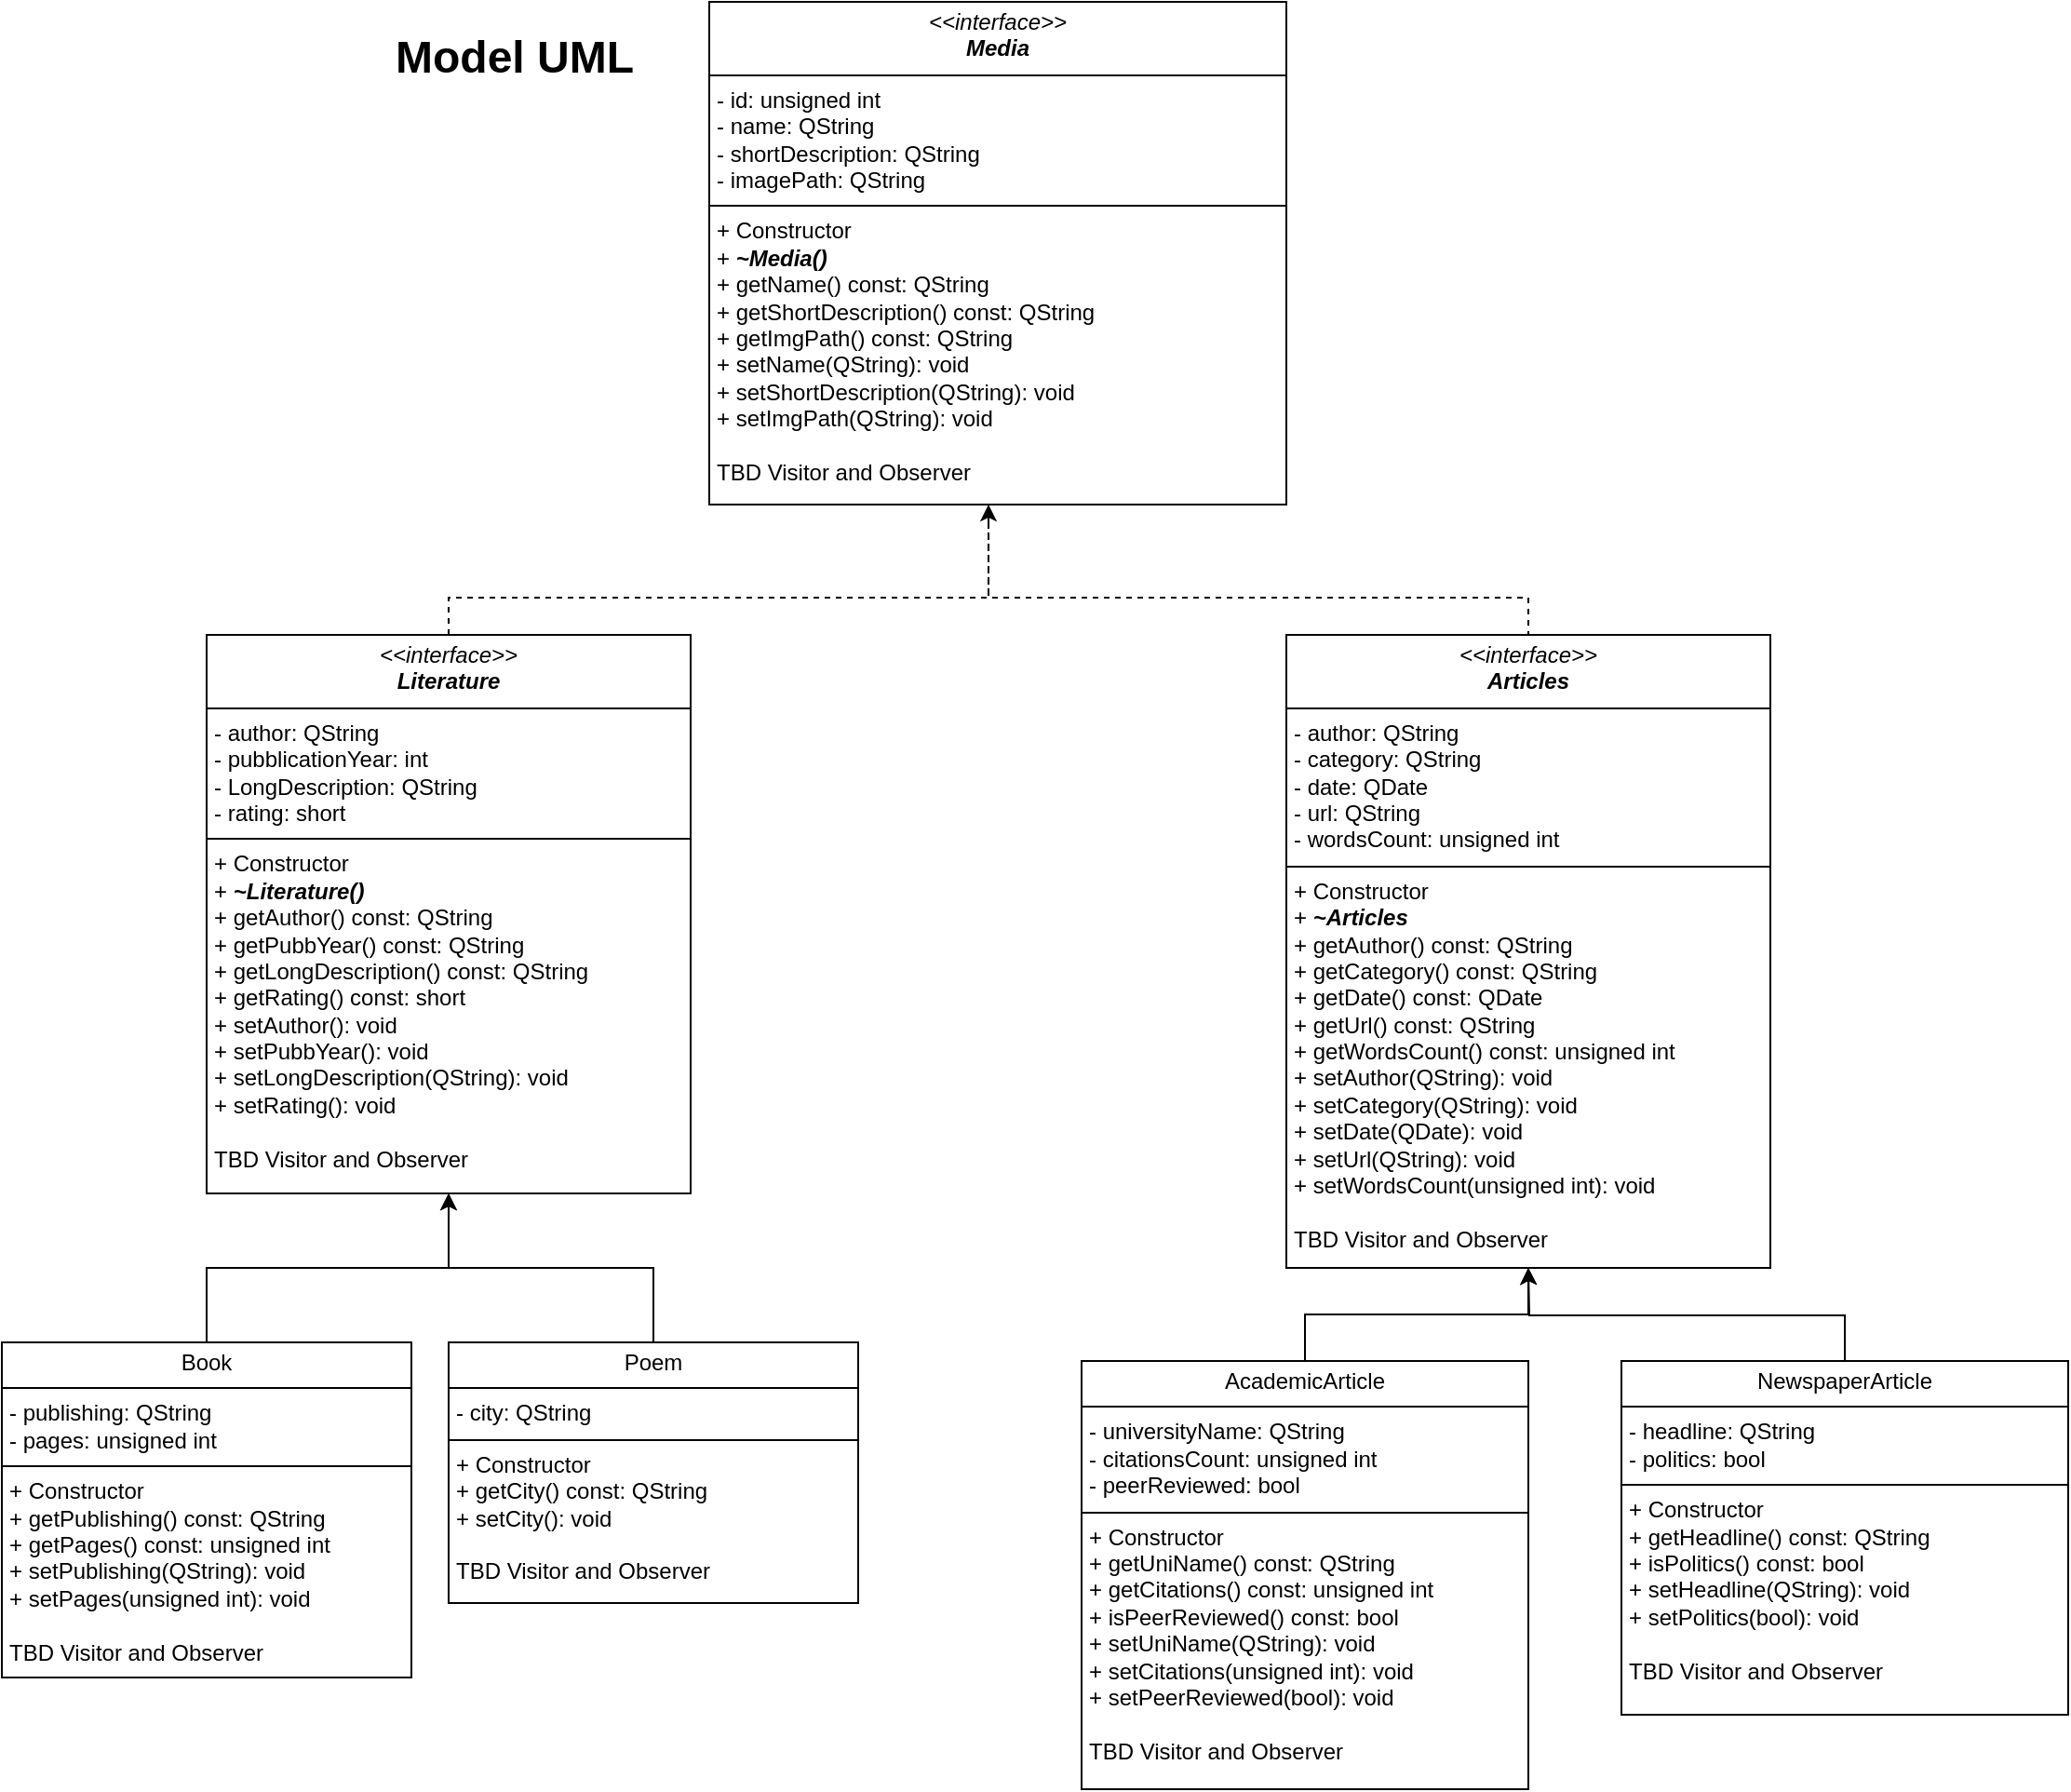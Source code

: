 <mxfile version="26.0.12">
  <diagram id="C5RBs43oDa-KdzZeNtuy" name="Page-1">
    <mxGraphModel dx="2532" dy="1544" grid="1" gridSize="10" guides="1" tooltips="1" connect="1" arrows="1" fold="1" page="1" pageScale="1" pageWidth="1169" pageHeight="1654" math="0" shadow="0">
      <root>
        <mxCell id="WIyWlLk6GJQsqaUBKTNV-0" />
        <mxCell id="WIyWlLk6GJQsqaUBKTNV-1" parent="WIyWlLk6GJQsqaUBKTNV-0" />
        <mxCell id="jA1fD4D_odN2da1G5sag-5" value="&lt;p style=&quot;margin:0px;margin-top:4px;text-align:center;&quot;&gt;&lt;i&gt;&amp;lt;&amp;lt;interface&amp;gt;&amp;gt;&lt;/i&gt;&lt;br&gt;&lt;b&gt;&lt;i&gt;Media&lt;/i&gt;&lt;/b&gt;&lt;/p&gt;&lt;hr size=&quot;1&quot; style=&quot;border-style:solid;&quot;&gt;&lt;p style=&quot;margin:0px;margin-left:4px;&quot;&gt;- id: unsigned int&lt;/p&gt;&lt;p style=&quot;margin:0px;margin-left:4px;&quot;&gt;- name: QString&lt;/p&gt;&lt;p style=&quot;margin:0px;margin-left:4px;&quot;&gt;- shortDescription: QString&lt;br&gt;- imagePath:&amp;nbsp;&lt;span style=&quot;background-color: transparent; color: light-dark(rgb(0, 0, 0), rgb(255, 255, 255));&quot;&gt;QString&lt;/span&gt;&lt;/p&gt;&lt;hr size=&quot;1&quot; style=&quot;border-style:solid;&quot;&gt;&lt;p style=&quot;margin:0px;margin-left:4px;&quot;&gt;+ Constructor&lt;/p&gt;&lt;p style=&quot;margin:0px;margin-left:4px;&quot;&gt;+ &lt;b&gt;&lt;i&gt;~Media()&lt;/i&gt;&lt;/b&gt;&lt;/p&gt;&lt;p style=&quot;margin:0px;margin-left:4px;&quot;&gt;+ getName() const: QString&lt;br&gt;+ getShortDescription() const: QString&lt;br&gt;&lt;/p&gt;&lt;p style=&quot;margin:0px;margin-left:4px;&quot;&gt;+ getImgPath() const: QString&lt;br&gt;&lt;/p&gt;&lt;p style=&quot;margin:0px;margin-left:4px;&quot;&gt;+ setName(QString): void&lt;/p&gt;&lt;p style=&quot;margin:0px;margin-left:4px;&quot;&gt;+ setShortDescription(QString): void&lt;/p&gt;&lt;p style=&quot;margin:0px;margin-left:4px;&quot;&gt;+ setImgPath(QString): void&lt;/p&gt;&lt;p style=&quot;margin:0px;margin-left:4px;&quot;&gt;&lt;br&gt;&lt;/p&gt;&lt;p style=&quot;margin:0px;margin-left:4px;&quot;&gt;TBD Visitor and Observer&lt;/p&gt;" style="verticalAlign=top;align=left;overflow=fill;html=1;whiteSpace=wrap;" vertex="1" parent="WIyWlLk6GJQsqaUBKTNV-1">
          <mxGeometry x="420" y="30" width="310" height="270" as="geometry" />
        </mxCell>
        <mxCell id="jA1fD4D_odN2da1G5sag-6" value="&lt;p style=&quot;margin:0px;margin-top:4px;text-align:center;&quot;&gt;&lt;i&gt;&amp;lt;&amp;lt;interface&amp;gt;&amp;gt;&lt;/i&gt;&lt;br&gt;&lt;b&gt;&lt;i&gt;Literature&lt;/i&gt;&lt;/b&gt;&lt;/p&gt;&lt;hr size=&quot;1&quot; style=&quot;border-style:solid;&quot;&gt;&lt;p style=&quot;margin:0px;margin-left:4px;&quot;&gt;- author: QString&lt;/p&gt;&lt;p style=&quot;margin:0px;margin-left:4px;&quot;&gt;- pubblicationYear: int&lt;/p&gt;&lt;p style=&quot;margin:0px;margin-left:4px;&quot;&gt;- LongDescription: QString&lt;/p&gt;&lt;p style=&quot;margin:0px;margin-left:4px;&quot;&gt;- rating: short&lt;/p&gt;&lt;hr size=&quot;1&quot; style=&quot;border-style:solid;&quot;&gt;&lt;p style=&quot;margin: 0px 0px 0px 4px;&quot;&gt;+ Constructor&lt;/p&gt;&lt;p style=&quot;margin: 0px 0px 0px 4px;&quot;&gt;+&amp;nbsp;&lt;b&gt;&lt;i&gt;~&lt;/i&gt;&lt;/b&gt;&lt;b style=&quot;text-align: center;&quot;&gt;&lt;i&gt;Literature&lt;/i&gt;&lt;/b&gt;&lt;b&gt;&lt;i&gt;()&lt;/i&gt;&lt;/b&gt;&lt;/p&gt;&lt;p style=&quot;margin:0px;margin-left:4px;&quot;&gt;+ getAuthor() const: QString&lt;/p&gt;&lt;p style=&quot;margin:0px;margin-left:4px;&quot;&gt;+ getPubbYear() const: QString&lt;/p&gt;&lt;p style=&quot;margin:0px;margin-left:4px;&quot;&gt;+ getLongDescription() const: QString&lt;/p&gt;&lt;p style=&quot;margin:0px;margin-left:4px;&quot;&gt;+ getRating() const: short&lt;/p&gt;&lt;p style=&quot;margin: 0px 0px 0px 4px;&quot;&gt;+ setAuthor(): void&lt;/p&gt;&lt;p style=&quot;margin: 0px 0px 0px 4px;&quot;&gt;+ setPubbYear(): void&lt;/p&gt;&lt;p style=&quot;margin: 0px 0px 0px 4px;&quot;&gt;+ setLongDescription(QString): void&lt;/p&gt;&lt;p style=&quot;margin: 0px 0px 0px 4px;&quot;&gt;+ setRating(): void&lt;/p&gt;&lt;p style=&quot;margin: 0px 0px 0px 4px;&quot;&gt;&lt;br&gt;&lt;/p&gt;&lt;p style=&quot;margin: 0px 0px 0px 4px;&quot;&gt;TBD Visitor and Observer&lt;/p&gt;" style="verticalAlign=top;align=left;overflow=fill;html=1;whiteSpace=wrap;" vertex="1" parent="WIyWlLk6GJQsqaUBKTNV-1">
          <mxGeometry x="150" y="370" width="260" height="300" as="geometry" />
        </mxCell>
        <mxCell id="jA1fD4D_odN2da1G5sag-16" style="edgeStyle=orthogonalEdgeStyle;rounded=0;orthogonalLoop=1;jettySize=auto;html=1;exitX=0.5;exitY=0;exitDx=0;exitDy=0;entryX=0.5;entryY=1;entryDx=0;entryDy=0;" edge="1" parent="WIyWlLk6GJQsqaUBKTNV-1" source="jA1fD4D_odN2da1G5sag-9" target="jA1fD4D_odN2da1G5sag-6">
          <mxGeometry relative="1" as="geometry" />
        </mxCell>
        <mxCell id="jA1fD4D_odN2da1G5sag-9" value="&lt;p style=&quot;margin:0px;margin-top:4px;text-align:center;&quot;&gt;Book&lt;/p&gt;&lt;hr size=&quot;1&quot; style=&quot;border-style:solid;&quot;&gt;&lt;p style=&quot;margin:0px;margin-left:4px;&quot;&gt;- publishing: QString&lt;/p&gt;&lt;p style=&quot;margin:0px;margin-left:4px;&quot;&gt;- pages: unsigned int&lt;/p&gt;&lt;hr size=&quot;1&quot; style=&quot;border-style:solid;&quot;&gt;&lt;p style=&quot;margin:0px;margin-left:4px;&quot;&gt;+ Constructor&lt;/p&gt;&lt;p style=&quot;margin:0px;margin-left:4px;&quot;&gt;+ getPublishing() const: QString&lt;/p&gt;&lt;p style=&quot;margin:0px;margin-left:4px;&quot;&gt;+ getPages() const:&amp;nbsp;&lt;span style=&quot;background-color: transparent; color: light-dark(rgb(0, 0, 0), rgb(255, 255, 255));&quot;&gt;unsigned int&lt;/span&gt;&lt;/p&gt;&lt;p style=&quot;margin: 0px 0px 0px 4px;&quot;&gt;+ setPublishing(&lt;span style=&quot;background-color: transparent; color: light-dark(rgb(0, 0, 0), rgb(255, 255, 255));&quot;&gt;QString&lt;/span&gt;&lt;span style=&quot;background-color: transparent; color: light-dark(rgb(0, 0, 0), rgb(255, 255, 255));&quot;&gt;): void&lt;/span&gt;&lt;/p&gt;&lt;p style=&quot;margin: 0px 0px 0px 4px;&quot;&gt;+ setPages(&lt;span style=&quot;background-color: transparent; color: light-dark(rgb(0, 0, 0), rgb(255, 255, 255));&quot;&gt;unsigned int&lt;/span&gt;&lt;span style=&quot;background-color: transparent; color: light-dark(rgb(0, 0, 0), rgb(255, 255, 255));&quot;&gt;): void&lt;/span&gt;&lt;/p&gt;&lt;p style=&quot;margin: 0px 0px 0px 4px;&quot;&gt;&lt;br&gt;&lt;/p&gt;&lt;p style=&quot;margin: 0px 0px 0px 4px;&quot;&gt;TBD Visitor and Observer&lt;/p&gt;" style="verticalAlign=top;align=left;overflow=fill;html=1;whiteSpace=wrap;" vertex="1" parent="WIyWlLk6GJQsqaUBKTNV-1">
          <mxGeometry x="40" y="750" width="220" height="180" as="geometry" />
        </mxCell>
        <mxCell id="jA1fD4D_odN2da1G5sag-15" style="edgeStyle=orthogonalEdgeStyle;rounded=0;orthogonalLoop=1;jettySize=auto;html=1;exitX=0.5;exitY=0;exitDx=0;exitDy=0;entryX=0.5;entryY=1;entryDx=0;entryDy=0;" edge="1" parent="WIyWlLk6GJQsqaUBKTNV-1" source="jA1fD4D_odN2da1G5sag-10" target="jA1fD4D_odN2da1G5sag-6">
          <mxGeometry relative="1" as="geometry">
            <mxPoint x="390.263" y="710" as="targetPoint" />
          </mxGeometry>
        </mxCell>
        <mxCell id="jA1fD4D_odN2da1G5sag-10" value="&lt;p style=&quot;margin:0px;margin-top:4px;text-align:center;&quot;&gt;Poem&lt;/p&gt;&lt;hr size=&quot;1&quot; style=&quot;border-style:solid;&quot;&gt;&lt;p style=&quot;margin:0px;margin-left:4px;&quot;&gt;- city: QString&lt;/p&gt;&lt;hr size=&quot;1&quot; style=&quot;border-style:solid;&quot;&gt;&lt;p style=&quot;margin:0px;margin-left:4px;&quot;&gt;+ Constructor&lt;/p&gt;&lt;p style=&quot;margin:0px;margin-left:4px;&quot;&gt;+ getCity() const: QString&lt;/p&gt;&lt;p style=&quot;margin: 0px 0px 0px 4px;&quot;&gt;+ setCity(): void&lt;/p&gt;&lt;p style=&quot;margin: 0px 0px 0px 4px;&quot;&gt;&lt;br&gt;&lt;/p&gt;&lt;p style=&quot;margin: 0px 0px 0px 4px;&quot;&gt;TBD Visitor and Observer&lt;/p&gt;" style="verticalAlign=top;align=left;overflow=fill;html=1;whiteSpace=wrap;" vertex="1" parent="WIyWlLk6GJQsqaUBKTNV-1">
          <mxGeometry x="280" y="750" width="220" height="140" as="geometry" />
        </mxCell>
        <mxCell id="jA1fD4D_odN2da1G5sag-12" value="&lt;p style=&quot;margin:0px;margin-top:4px;text-align:center;&quot;&gt;&lt;i&gt;&amp;lt;&amp;lt;interface&amp;gt;&amp;gt;&lt;/i&gt;&lt;br&gt;&lt;b&gt;&lt;i&gt;Articles&lt;/i&gt;&lt;/b&gt;&lt;/p&gt;&lt;hr size=&quot;1&quot; style=&quot;border-style:solid;&quot;&gt;&lt;p style=&quot;margin:0px;margin-left:4px;&quot;&gt;- author: QString&lt;/p&gt;&lt;p style=&quot;margin:0px;margin-left:4px;&quot;&gt;- category: QString&lt;/p&gt;&lt;p style=&quot;margin:0px;margin-left:4px;&quot;&gt;- date: QDate&lt;/p&gt;&lt;p style=&quot;margin:0px;margin-left:4px;&quot;&gt;- url: QString&lt;/p&gt;&lt;p style=&quot;margin:0px;margin-left:4px;&quot;&gt;- wordsCount: unsigned int&lt;/p&gt;&lt;hr size=&quot;1&quot; style=&quot;border-style:solid;&quot;&gt;&lt;p style=&quot;margin: 0px 0px 0px 4px;&quot;&gt;+ Constructor&lt;/p&gt;&lt;p style=&quot;margin: 0px 0px 0px 4px;&quot;&gt;&lt;span style=&quot;text-align: center; background-color: transparent; color: light-dark(rgb(0, 0, 0), rgb(255, 255, 255));&quot;&gt;+&amp;nbsp;&lt;/span&gt;&lt;b style=&quot;text-align: center; background-color: transparent; color: light-dark(rgb(0, 0, 0), rgb(255, 255, 255));&quot;&gt;&lt;i&gt;~Articles&lt;/i&gt;&lt;/b&gt;&lt;/p&gt;&lt;p style=&quot;margin: 0px 0px 0px 4px;&quot;&gt;+ getAuthor() const: QString&lt;/p&gt;&lt;p style=&quot;margin: 0px 0px 0px 4px;&quot;&gt;+ getCategory() const: QString&lt;/p&gt;&lt;p style=&quot;margin: 0px 0px 0px 4px;&quot;&gt;+ getDate() const: QDate&lt;/p&gt;&lt;p style=&quot;margin: 0px 0px 0px 4px;&quot;&gt;+ getUrl() const: QString&lt;/p&gt;&lt;p style=&quot;margin: 0px 0px 0px 4px;&quot;&gt;+ getWordsCount() const: unsigned int&lt;/p&gt;&lt;div&gt;&lt;p style=&quot;margin: 0px 0px 0px 4px;&quot;&gt;+ setAuthor(&lt;span style=&quot;background-color: transparent; color: light-dark(rgb(0, 0, 0), rgb(255, 255, 255));&quot;&gt;QString&lt;/span&gt;&lt;span style=&quot;background-color: transparent; color: light-dark(rgb(0, 0, 0), rgb(255, 255, 255));&quot;&gt;):&amp;nbsp;&lt;/span&gt;&lt;span style=&quot;background-color: transparent; color: light-dark(rgb(0, 0, 0), rgb(255, 255, 255));&quot;&gt;void&lt;/span&gt;&lt;/p&gt;&lt;p style=&quot;margin: 0px 0px 0px 4px;&quot;&gt;+ setCategory(&lt;span style=&quot;background-color: transparent; color: light-dark(rgb(0, 0, 0), rgb(255, 255, 255));&quot;&gt;QString&lt;/span&gt;&lt;span style=&quot;background-color: transparent; color: light-dark(rgb(0, 0, 0), rgb(255, 255, 255));&quot;&gt;):&amp;nbsp;&lt;/span&gt;&lt;span style=&quot;background-color: transparent; color: light-dark(rgb(0, 0, 0), rgb(255, 255, 255));&quot;&gt;void&lt;/span&gt;&lt;/p&gt;&lt;p style=&quot;margin: 0px 0px 0px 4px;&quot;&gt;+ setDate(&lt;span style=&quot;background-color: transparent; color: light-dark(rgb(0, 0, 0), rgb(255, 255, 255));&quot;&gt;QDate&lt;/span&gt;&lt;span style=&quot;background-color: transparent; color: light-dark(rgb(0, 0, 0), rgb(255, 255, 255));&quot;&gt;):&amp;nbsp;&lt;/span&gt;&lt;span style=&quot;background-color: transparent; color: light-dark(rgb(0, 0, 0), rgb(255, 255, 255));&quot;&gt;void&lt;/span&gt;&lt;/p&gt;&lt;p style=&quot;margin: 0px 0px 0px 4px;&quot;&gt;+ setUrl(&lt;span style=&quot;background-color: transparent; color: light-dark(rgb(0, 0, 0), rgb(255, 255, 255));&quot;&gt;QString&lt;/span&gt;&lt;span style=&quot;background-color: transparent; color: light-dark(rgb(0, 0, 0), rgb(255, 255, 255));&quot;&gt;):&amp;nbsp;&lt;/span&gt;&lt;span style=&quot;background-color: transparent; color: light-dark(rgb(0, 0, 0), rgb(255, 255, 255));&quot;&gt;void&lt;/span&gt;&lt;/p&gt;&lt;p style=&quot;margin: 0px 0px 0px 4px;&quot;&gt;+ setWordsCount(&lt;span style=&quot;background-color: transparent; color: light-dark(rgb(0, 0, 0), rgb(255, 255, 255));&quot;&gt;unsigned int&lt;/span&gt;&lt;span style=&quot;background-color: transparent; color: light-dark(rgb(0, 0, 0), rgb(255, 255, 255));&quot;&gt;): void&lt;/span&gt;&lt;/p&gt;&lt;/div&gt;&lt;p style=&quot;margin:0px;margin-left:4px;&quot;&gt;&lt;br&gt;&lt;/p&gt;&lt;p style=&quot;margin: 0px 0px 0px 4px;&quot;&gt;TBD Visitor and Observer&lt;/p&gt;" style="verticalAlign=top;align=left;overflow=fill;html=1;whiteSpace=wrap;" vertex="1" parent="WIyWlLk6GJQsqaUBKTNV-1">
          <mxGeometry x="730" y="370" width="260" height="340" as="geometry" />
        </mxCell>
        <mxCell id="jA1fD4D_odN2da1G5sag-19" style="edgeStyle=orthogonalEdgeStyle;rounded=0;orthogonalLoop=1;jettySize=auto;html=1;exitX=0.5;exitY=0;exitDx=0;exitDy=0;entryX=0.5;entryY=1;entryDx=0;entryDy=0;" edge="1" parent="WIyWlLk6GJQsqaUBKTNV-1" source="jA1fD4D_odN2da1G5sag-13" target="jA1fD4D_odN2da1G5sag-12">
          <mxGeometry relative="1" as="geometry" />
        </mxCell>
        <mxCell id="jA1fD4D_odN2da1G5sag-13" value="&lt;p style=&quot;margin:0px;margin-top:4px;text-align:center;&quot;&gt;AcademicArticle&lt;/p&gt;&lt;hr size=&quot;1&quot; style=&quot;border-style:solid;&quot;&gt;&lt;p style=&quot;margin:0px;margin-left:4px;&quot;&gt;- universityName: QString&lt;/p&gt;&lt;p style=&quot;margin:0px;margin-left:4px;&quot;&gt;- citationsCount: unsigned int&lt;/p&gt;&lt;p style=&quot;margin:0px;margin-left:4px;&quot;&gt;- peerReviewed: bool&lt;/p&gt;&lt;hr size=&quot;1&quot; style=&quot;border-style:solid;&quot;&gt;&lt;p style=&quot;margin:0px;margin-left:4px;&quot;&gt;+ Constructor&lt;/p&gt;&lt;p style=&quot;margin:0px;margin-left:4px;&quot;&gt;+ getUniName() const: QString&lt;/p&gt;&lt;p style=&quot;margin:0px;margin-left:4px;&quot;&gt;+ getCitations() const:&amp;nbsp;&lt;span style=&quot;background-color: transparent; color: light-dark(rgb(0, 0, 0), rgb(255, 255, 255));&quot;&gt;unsigned int&lt;/span&gt;&lt;/p&gt;&lt;p style=&quot;margin:0px;margin-left:4px;&quot;&gt;+ isPeerReviewed() const:&amp;nbsp;&lt;span style=&quot;color: light-dark(rgb(0, 0, 0), rgb(255, 255, 255)); background-color: transparent;&quot;&gt;bool&lt;/span&gt;&lt;span style=&quot;background-color: transparent; color: light-dark(rgb(0, 0, 0), rgb(255, 255, 255));&quot;&gt;&lt;/span&gt;&lt;/p&gt;&lt;p style=&quot;margin: 0px 0px 0px 4px;&quot;&gt;+ setUniName(&lt;span style=&quot;background-color: transparent; color: light-dark(rgb(0, 0, 0), rgb(255, 255, 255));&quot;&gt;QString&lt;/span&gt;&lt;span style=&quot;background-color: transparent; color: light-dark(rgb(0, 0, 0), rgb(255, 255, 255));&quot;&gt;): void&lt;/span&gt;&lt;/p&gt;&lt;p style=&quot;margin: 0px 0px 0px 4px;&quot;&gt;+ setCitations(&lt;span style=&quot;background-color: transparent; color: light-dark(rgb(0, 0, 0), rgb(255, 255, 255));&quot;&gt;unsigned int&lt;/span&gt;&lt;span style=&quot;background-color: transparent; color: light-dark(rgb(0, 0, 0), rgb(255, 255, 255));&quot;&gt;):&amp;nbsp;&lt;/span&gt;&lt;span style=&quot;background-color: transparent; color: light-dark(rgb(0, 0, 0), rgb(255, 255, 255));&quot;&gt;void&lt;/span&gt;&lt;/p&gt;&lt;p style=&quot;margin: 0px 0px 0px 4px;&quot;&gt;+ setPeerReviewed(bool):&amp;nbsp;&lt;span style=&quot;background-color: transparent; color: light-dark(rgb(0, 0, 0), rgb(255, 255, 255));&quot;&gt;void&lt;/span&gt;&lt;/p&gt;&lt;p style=&quot;margin: 0px 0px 0px 4px;&quot;&gt;&lt;br&gt;&lt;/p&gt;&lt;p style=&quot;margin: 0px 0px 0px 4px;&quot;&gt;TBD Visitor and Observer&lt;/p&gt;" style="verticalAlign=top;align=left;overflow=fill;html=1;whiteSpace=wrap;" vertex="1" parent="WIyWlLk6GJQsqaUBKTNV-1">
          <mxGeometry x="620" y="760" width="240" height="230" as="geometry" />
        </mxCell>
        <mxCell id="jA1fD4D_odN2da1G5sag-20" style="edgeStyle=orthogonalEdgeStyle;rounded=0;orthogonalLoop=1;jettySize=auto;html=1;exitX=0.5;exitY=0;exitDx=0;exitDy=0;" edge="1" parent="WIyWlLk6GJQsqaUBKTNV-1" source="jA1fD4D_odN2da1G5sag-14">
          <mxGeometry relative="1" as="geometry">
            <mxPoint x="860" y="710" as="targetPoint" />
          </mxGeometry>
        </mxCell>
        <mxCell id="jA1fD4D_odN2da1G5sag-14" value="&lt;p style=&quot;margin:0px;margin-top:4px;text-align:center;&quot;&gt;NewspaperArticle&lt;/p&gt;&lt;hr size=&quot;1&quot; style=&quot;border-style:solid;&quot;&gt;&lt;p style=&quot;margin:0px;margin-left:4px;&quot;&gt;- headline: QString&lt;/p&gt;&lt;p style=&quot;margin:0px;margin-left:4px;&quot;&gt;- politics:&amp;nbsp;&lt;span style=&quot;background-color: transparent; color: light-dark(rgb(0, 0, 0), rgb(255, 255, 255));&quot;&gt;bool&lt;/span&gt;&lt;/p&gt;&lt;hr size=&quot;1&quot; style=&quot;border-style:solid;&quot;&gt;&lt;p style=&quot;margin:0px;margin-left:4px;&quot;&gt;+ Constructor&lt;/p&gt;&lt;p style=&quot;margin:0px;margin-left:4px;&quot;&gt;+ getHeadline() const: QString&lt;/p&gt;&lt;p style=&quot;margin:0px;margin-left:4px;&quot;&gt;+ isPolitics() const: bool&lt;/p&gt;&lt;p style=&quot;margin:0px;margin-left:4px;&quot;&gt;+ setHeadline(QString): void&lt;/p&gt;&lt;p style=&quot;margin:0px;margin-left:4px;&quot;&gt;+ setPolitics(&lt;span style=&quot;background-color: transparent; color: light-dark(rgb(0, 0, 0), rgb(255, 255, 255));&quot;&gt;bool): void&lt;/span&gt;&lt;/p&gt;&lt;p style=&quot;margin:0px;margin-left:4px;&quot;&gt;&lt;br&gt;&lt;/p&gt;&lt;p style=&quot;margin: 0px 0px 0px 4px;&quot;&gt;TBD Visitor and Observer&lt;/p&gt;" style="verticalAlign=top;align=left;overflow=fill;html=1;whiteSpace=wrap;" vertex="1" parent="WIyWlLk6GJQsqaUBKTNV-1">
          <mxGeometry x="910" y="760" width="240" height="190" as="geometry" />
        </mxCell>
        <mxCell id="jA1fD4D_odN2da1G5sag-23" value="" style="endArrow=none;dashed=1;html=1;rounded=0;" edge="1" parent="WIyWlLk6GJQsqaUBKTNV-1">
          <mxGeometry width="50" height="50" relative="1" as="geometry">
            <mxPoint x="280" y="370" as="sourcePoint" />
            <mxPoint x="570" y="310" as="targetPoint" />
            <Array as="points">
              <mxPoint x="280" y="350" />
              <mxPoint x="570" y="350" />
            </Array>
          </mxGeometry>
        </mxCell>
        <mxCell id="jA1fD4D_odN2da1G5sag-24" value="" style="endArrow=none;dashed=1;html=1;rounded=0;entryX=0.5;entryY=0;entryDx=0;entryDy=0;" edge="1" parent="WIyWlLk6GJQsqaUBKTNV-1" target="jA1fD4D_odN2da1G5sag-12">
          <mxGeometry width="50" height="50" relative="1" as="geometry">
            <mxPoint x="570" y="310" as="sourcePoint" />
            <mxPoint x="910" y="280" as="targetPoint" />
            <Array as="points">
              <mxPoint x="570" y="350" />
              <mxPoint x="710" y="350" />
              <mxPoint x="860" y="350" />
            </Array>
          </mxGeometry>
        </mxCell>
        <mxCell id="jA1fD4D_odN2da1G5sag-26" value="" style="endArrow=classic;html=1;rounded=0;" edge="1" parent="WIyWlLk6GJQsqaUBKTNV-1">
          <mxGeometry width="50" height="50" relative="1" as="geometry">
            <mxPoint x="570" y="310" as="sourcePoint" />
            <mxPoint x="570" y="300" as="targetPoint" />
          </mxGeometry>
        </mxCell>
        <mxCell id="jA1fD4D_odN2da1G5sag-27" value="Model UML" style="text;strokeColor=none;fillColor=none;html=1;fontSize=24;fontStyle=1;verticalAlign=middle;align=center;" vertex="1" parent="WIyWlLk6GJQsqaUBKTNV-1">
          <mxGeometry x="200" y="30" width="230" height="60" as="geometry" />
        </mxCell>
      </root>
    </mxGraphModel>
  </diagram>
</mxfile>
